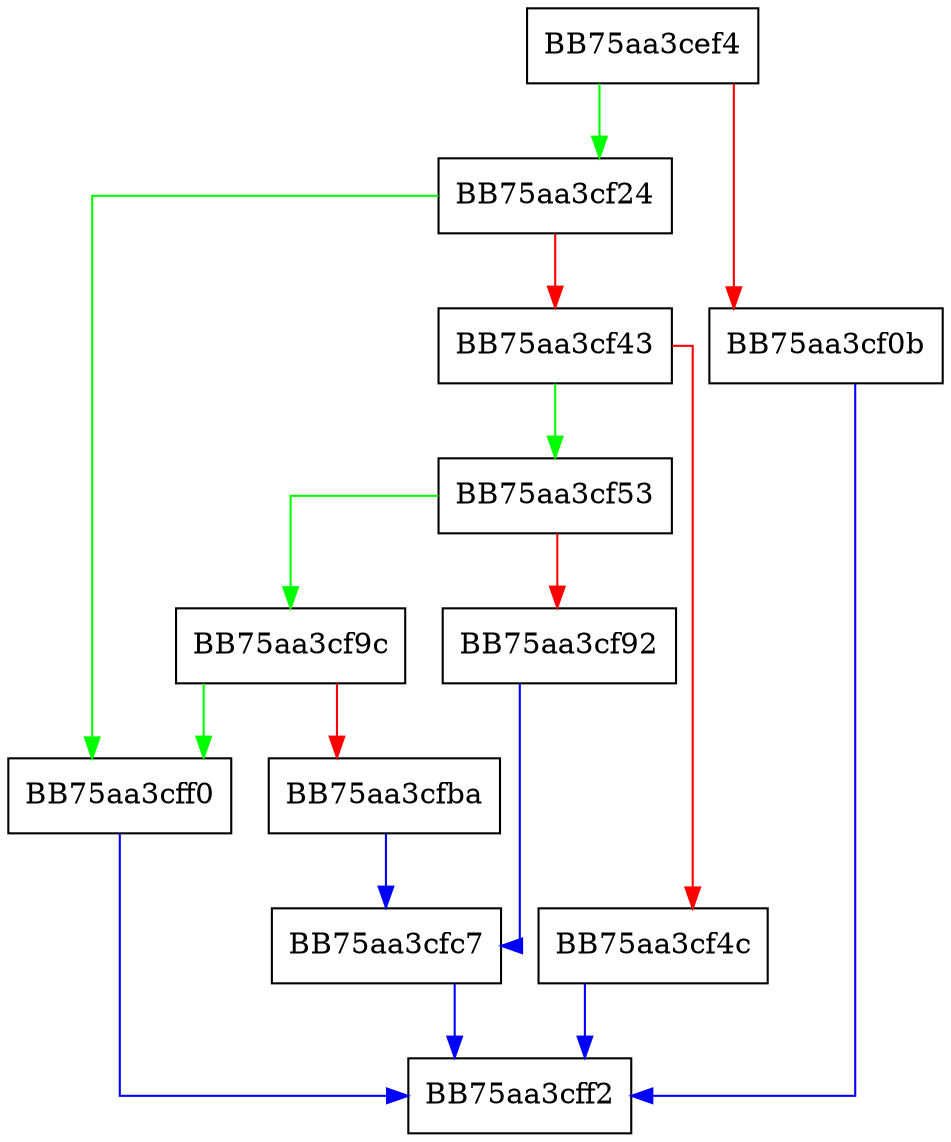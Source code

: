 digraph getMilliSecs {
  node [shape="box"];
  graph [splines=ortho];
  BB75aa3cef4 -> BB75aa3cf24 [color="green"];
  BB75aa3cef4 -> BB75aa3cf0b [color="red"];
  BB75aa3cf0b -> BB75aa3cff2 [color="blue"];
  BB75aa3cf24 -> BB75aa3cff0 [color="green"];
  BB75aa3cf24 -> BB75aa3cf43 [color="red"];
  BB75aa3cf43 -> BB75aa3cf53 [color="green"];
  BB75aa3cf43 -> BB75aa3cf4c [color="red"];
  BB75aa3cf4c -> BB75aa3cff2 [color="blue"];
  BB75aa3cf53 -> BB75aa3cf9c [color="green"];
  BB75aa3cf53 -> BB75aa3cf92 [color="red"];
  BB75aa3cf92 -> BB75aa3cfc7 [color="blue"];
  BB75aa3cf9c -> BB75aa3cff0 [color="green"];
  BB75aa3cf9c -> BB75aa3cfba [color="red"];
  BB75aa3cfba -> BB75aa3cfc7 [color="blue"];
  BB75aa3cfc7 -> BB75aa3cff2 [color="blue"];
  BB75aa3cff0 -> BB75aa3cff2 [color="blue"];
}